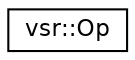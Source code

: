 digraph G
{
  edge [fontname="Helvetica",fontsize="11",labelfontname="Helvetica",labelfontsize="11"];
  node [fontname="Helvetica",fontsize="11",shape=record];
  rankdir="LR";
  Node1 [label="vsr::Op",height=0.2,width=0.4,color="black", fillcolor="white", style="filled",URL="$classvsr_1_1_op.html"];
}
